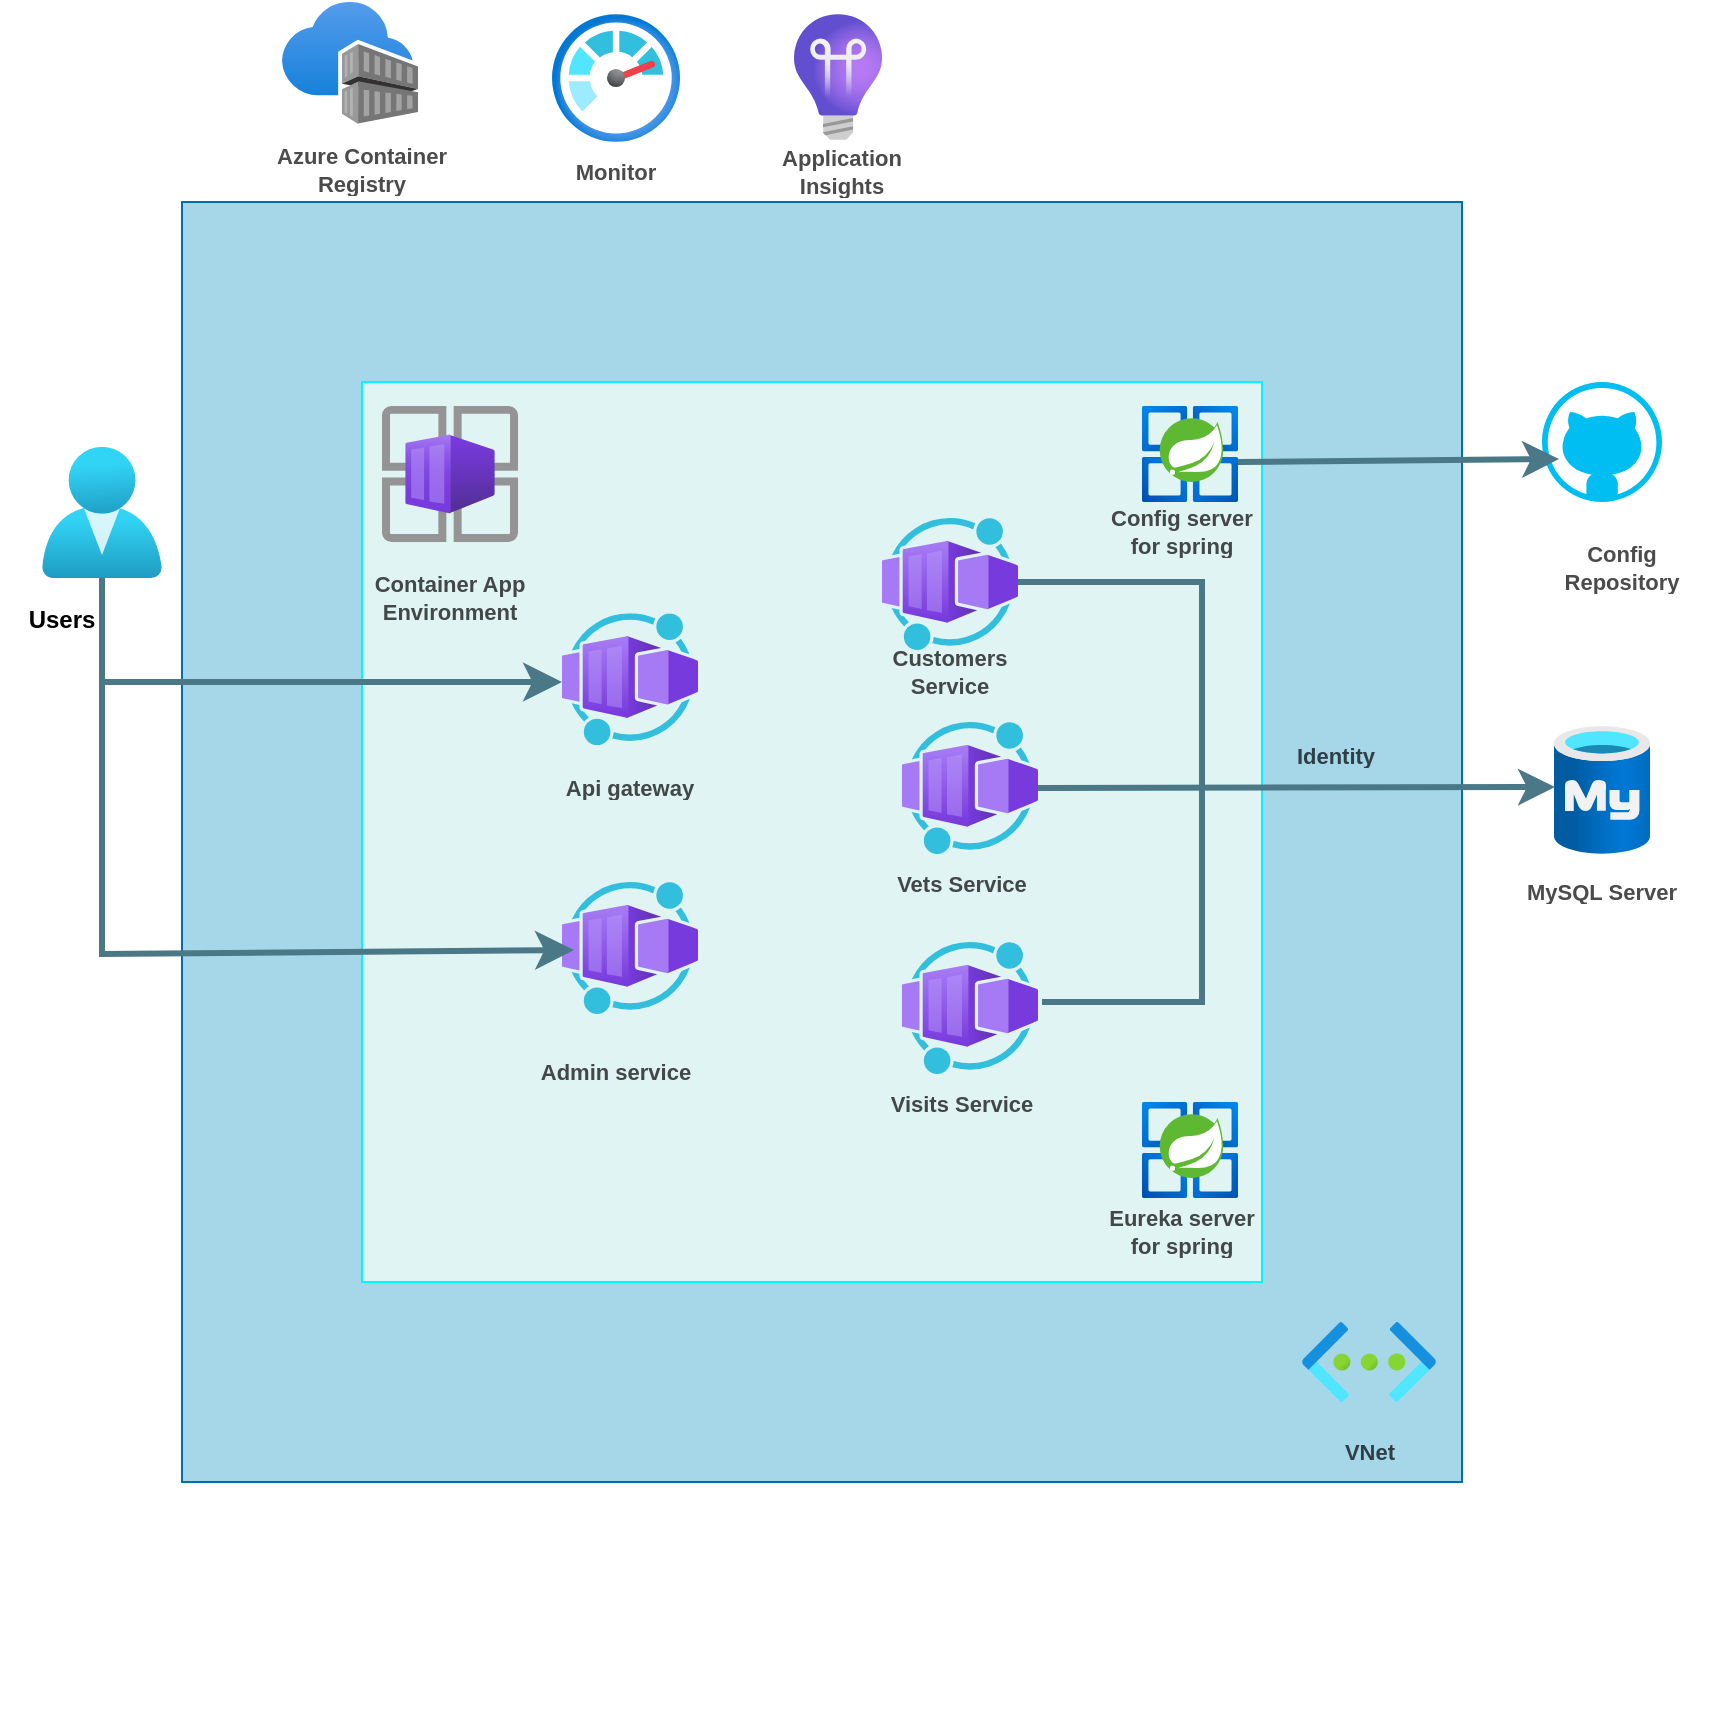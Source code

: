 <mxfile version="24.5.3" type="device">
  <diagram name="Page-1" id="u1nkJ9uYOrJ7bxc7M2nU">
    <mxGraphModel dx="2074" dy="2296" grid="1" gridSize="10" guides="1" tooltips="1" connect="1" arrows="1" fold="1" page="1" pageScale="1" pageWidth="850" pageHeight="1100" math="0" shadow="0">
      <root>
        <mxCell id="0" />
        <mxCell id="1" parent="0" />
        <mxCell id="frRfNmw6XWPK0pzjb5Dw-34" value="" style="whiteSpace=wrap;html=1;aspect=fixed;fillColor=#ffffff;fillStyle=auto;strokeColor=#FFFFFF;gradientColor=#ffffff;" parent="1" vertex="1">
          <mxGeometry x="10" y="-40" width="860" height="860" as="geometry" />
        </mxCell>
        <mxCell id="frRfNmw6XWPK0pzjb5Dw-1" value="&#xa;&lt;span style=&quot;color: rgb(224, 221, 217); font-family: ui-monospace, SFMono-Regular, &amp;quot;SF Mono&amp;quot;, Menlo, Consolas, &amp;quot;Liberation Mono&amp;quot;, monospace; font-size: 14px; font-style: normal; font-variant-ligatures: normal; font-variant-caps: normal; font-weight: 600; letter-spacing: normal; orphans: 2; text-align: start; text-indent: 0px; text-transform: none; widows: 2; word-spacing: 0px; -webkit-text-stroke-width: 0px; white-space: pre-wrap; background-color: rgb(24, 26, 27); text-decoration-thickness: initial; text-decoration-style: initial; text-decoration-color: initial; display: inline !important; float: none;&quot;&gt;FFFFFF&lt;/span&gt;&#xa;&#xa;" style="whiteSpace=wrap;html=1;aspect=fixed;fillColor=#a5d7e9;fontColor=#ffffff;strokeColor=#006EAF;direction=south;" parent="1" vertex="1">
          <mxGeometry x="100" y="60" width="640" height="640" as="geometry" />
        </mxCell>
        <mxCell id="frRfNmw6XWPK0pzjb5Dw-2" value="" style="whiteSpace=wrap;html=1;aspect=fixed;fillColor=#E0F4F3;strokeColor=#00F7FF;" parent="1" vertex="1">
          <mxGeometry x="190" y="150" width="450" height="450" as="geometry" />
        </mxCell>
        <mxCell id="frRfNmw6XWPK0pzjb5Dw-3" value="" style="image;aspect=fixed;html=1;points=[];align=center;fontSize=12;image=img/lib/azure2/other/Container_App_Environments.svg;" parent="1" vertex="1">
          <mxGeometry x="200" y="162" width="68" height="68" as="geometry" />
        </mxCell>
        <mxCell id="frRfNmw6XWPK0pzjb5Dw-4" value="" style="image;aspect=fixed;html=1;points=[];align=center;fontSize=12;image=img/lib/azure2/other/Worker_Container_App.svg;" parent="1" vertex="1">
          <mxGeometry x="290" y="265.63" width="68" height="66" as="geometry" />
        </mxCell>
        <mxCell id="frRfNmw6XWPK0pzjb5Dw-5" value="" style="image;aspect=fixed;html=1;points=[];align=center;fontSize=12;image=img/lib/azure2/other/Worker_Container_App.svg;" parent="1" vertex="1">
          <mxGeometry x="460" y="430" width="68" height="66" as="geometry" />
        </mxCell>
        <mxCell id="frRfNmw6XWPK0pzjb5Dw-6" value="" style="image;aspect=fixed;html=1;points=[];align=center;fontSize=12;image=img/lib/azure2/other/Worker_Container_App.svg;" parent="1" vertex="1">
          <mxGeometry x="450" y="218" width="68" height="66" as="geometry" />
        </mxCell>
        <mxCell id="frRfNmw6XWPK0pzjb5Dw-7" value="" style="image;aspect=fixed;html=1;points=[];align=center;fontSize=12;image=img/lib/azure2/other/Worker_Container_App.svg;" parent="1" vertex="1">
          <mxGeometry x="460" y="320" width="68" height="66" as="geometry" />
        </mxCell>
        <mxCell id="frRfNmw6XWPK0pzjb5Dw-8" value="" style="image;aspect=fixed;html=1;points=[];align=center;fontSize=12;image=img/lib/azure2/other/Worker_Container_App.svg;" parent="1" vertex="1">
          <mxGeometry x="290" y="400" width="68" height="66" as="geometry" />
        </mxCell>
        <mxCell id="frRfNmw6XWPK0pzjb5Dw-9" value="" style="image;aspect=fixed;html=1;points=[];align=center;fontSize=12;image=img/lib/azure2/identity/Users.svg;" parent="1" vertex="1">
          <mxGeometry x="30" y="182.37" width="60" height="65.63" as="geometry" />
        </mxCell>
        <mxCell id="frRfNmw6XWPK0pzjb5Dw-13" value="" style="verticalLabelPosition=bottom;html=1;verticalAlign=top;align=center;strokeColor=none;fillColor=#00BEF2;shape=mxgraph.azure.github_code;pointerEvents=1;" parent="1" vertex="1">
          <mxGeometry x="780" y="150" width="60" height="60" as="geometry" />
        </mxCell>
        <mxCell id="frRfNmw6XWPK0pzjb5Dw-19" value="" style="image;aspect=fixed;html=1;points=[];align=center;fontSize=12;image=img/lib/azure2/compute/Azure_Spring_Cloud.svg;" parent="1" vertex="1">
          <mxGeometry x="580" y="162" width="48" height="48" as="geometry" />
        </mxCell>
        <mxCell id="frRfNmw6XWPK0pzjb5Dw-20" value="" style="image;aspect=fixed;html=1;points=[];align=center;fontSize=12;image=img/lib/azure2/compute/Azure_Spring_Cloud.svg;" parent="1" vertex="1">
          <mxGeometry x="580" y="510" width="48" height="48" as="geometry" />
        </mxCell>
        <mxCell id="frRfNmw6XWPK0pzjb5Dw-21" value="" style="image;aspect=fixed;html=1;points=[];align=center;fontSize=12;image=img/lib/azure2/networking/Virtual_Networks.svg;" parent="1" vertex="1">
          <mxGeometry x="660" y="620" width="67" height="40" as="geometry" />
        </mxCell>
        <mxCell id="frRfNmw6XWPK0pzjb5Dw-22" value="" style="image;aspect=fixed;html=1;points=[];align=center;fontSize=12;image=img/lib/azure2/databases/Azure_Database_MySQL_Server.svg;" parent="1" vertex="1">
          <mxGeometry x="786" y="322" width="48" height="64" as="geometry" />
        </mxCell>
        <mxCell id="frRfNmw6XWPK0pzjb5Dw-28" value="" style="endArrow=classic;html=1;rounded=0;entryX=0.01;entryY=0.477;entryDx=0;entryDy=0;entryPerimeter=0;strokeWidth=3;endSize=9;strokeColor=#4a7887;" parent="1" source="frRfNmw6XWPK0pzjb5Dw-7" target="frRfNmw6XWPK0pzjb5Dw-22" edge="1">
          <mxGeometry width="50" height="50" relative="1" as="geometry">
            <mxPoint x="862.496" y="354.754" as="sourcePoint" />
            <mxPoint x="550" y="351.25" as="targetPoint" />
          </mxGeometry>
        </mxCell>
        <mxCell id="frRfNmw6XWPK0pzjb5Dw-30" value="" style="endArrow=none;html=1;rounded=0;strokeWidth=3;endSize=9;strokeColor=#4a7887;" parent="1" edge="1">
          <mxGeometry width="50" height="50" relative="1" as="geometry">
            <mxPoint x="518" y="250" as="sourcePoint" />
            <mxPoint x="530" y="460" as="targetPoint" />
            <Array as="points">
              <mxPoint x="610" y="250" />
              <mxPoint x="610" y="460" />
              <mxPoint x="530" y="460" />
            </Array>
          </mxGeometry>
        </mxCell>
        <mxCell id="frRfNmw6XWPK0pzjb5Dw-31" value="" style="endArrow=classic;html=1;rounded=0;entryX=0.142;entryY=0.642;entryDx=0;entryDy=0;entryPerimeter=0;strokeWidth=3;endSize=9;strokeColor=#4a7887;" parent="1" target="frRfNmw6XWPK0pzjb5Dw-13" edge="1">
          <mxGeometry width="50" height="50" relative="1" as="geometry">
            <mxPoint x="628" y="190" as="sourcePoint" />
            <mxPoint x="678" y="140" as="targetPoint" />
          </mxGeometry>
        </mxCell>
        <mxCell id="frRfNmw6XWPK0pzjb5Dw-10" style="edgeStyle=orthogonalEdgeStyle;rounded=0;orthogonalLoop=1;jettySize=auto;html=1;strokeColor=#4a7887;endSize=10;strokeWidth=3;" parent="1" source="frRfNmw6XWPK0pzjb5Dw-9" edge="1">
          <mxGeometry relative="1" as="geometry">
            <mxPoint x="290" y="300" as="targetPoint" />
            <Array as="points">
              <mxPoint x="60" y="300" />
            </Array>
          </mxGeometry>
        </mxCell>
        <mxCell id="frRfNmw6XWPK0pzjb5Dw-36" value="" style="endArrow=classic;html=1;rounded=0;strokeWidth=3;endSize=10;strokeColor=#4a7887;entryX=0.088;entryY=0.515;entryDx=0;entryDy=0;entryPerimeter=0;" parent="1" target="frRfNmw6XWPK0pzjb5Dw-8" edge="1">
          <mxGeometry width="50" height="50" relative="1" as="geometry">
            <mxPoint x="60" y="300" as="sourcePoint" />
            <mxPoint x="280" y="436" as="targetPoint" />
            <Array as="points">
              <mxPoint x="60" y="436" />
            </Array>
          </mxGeometry>
        </mxCell>
        <mxCell id="qmUi4MIc0_ioXcH1dGm4-1" value="Container App Environment" style="text;html=1;align=center;verticalAlign=middle;whiteSpace=wrap;rounded=0;strokeWidth=1;fontStyle=1;fontSize=11;textOpacity=70;" vertex="1" parent="1">
          <mxGeometry x="194" y="236" width="80" height="44" as="geometry" />
        </mxCell>
        <mxCell id="qmUi4MIc0_ioXcH1dGm4-2" value="VNet" style="text;html=1;align=center;verticalAlign=middle;whiteSpace=wrap;rounded=0;strokeWidth=1;fontStyle=1;fontSize=11;textOpacity=70;" vertex="1" parent="1">
          <mxGeometry x="653.5" y="670" width="80" height="30" as="geometry" />
        </mxCell>
        <mxCell id="qmUi4MIc0_ioXcH1dGm4-3" value="&lt;b&gt;Users&lt;/b&gt;" style="text;html=1;align=center;verticalAlign=middle;whiteSpace=wrap;rounded=0;" vertex="1" parent="1">
          <mxGeometry x="10" y="254" width="60" height="30" as="geometry" />
        </mxCell>
        <mxCell id="qmUi4MIc0_ioXcH1dGm4-4" value="MySQL Server" style="text;html=1;align=center;verticalAlign=middle;whiteSpace=wrap;rounded=0;strokeWidth=1;fontStyle=1;fontSize=11;textOpacity=70;" vertex="1" parent="1">
          <mxGeometry x="770" y="390" width="80" height="30" as="geometry" />
        </mxCell>
        <mxCell id="qmUi4MIc0_ioXcH1dGm4-5" value="Config Repository" style="text;html=1;align=center;verticalAlign=middle;whiteSpace=wrap;rounded=0;strokeWidth=1;fontStyle=1;fontSize=11;textOpacity=70;" vertex="1" parent="1">
          <mxGeometry x="780" y="228" width="80" height="30" as="geometry" />
        </mxCell>
        <mxCell id="qmUi4MIc0_ioXcH1dGm4-6" value="Api gateway" style="text;html=1;align=center;verticalAlign=middle;whiteSpace=wrap;rounded=0;strokeWidth=1;fontStyle=1;fontSize=11;textOpacity=70;" vertex="1" parent="1">
          <mxGeometry x="284" y="338" width="80" height="30" as="geometry" />
        </mxCell>
        <mxCell id="qmUi4MIc0_ioXcH1dGm4-7" value="Admin service" style="text;html=1;align=center;verticalAlign=middle;whiteSpace=wrap;rounded=0;strokeWidth=1;fontStyle=1;fontSize=11;textOpacity=70;" vertex="1" parent="1">
          <mxGeometry x="274" y="480" width="86" height="30" as="geometry" />
        </mxCell>
        <mxCell id="qmUi4MIc0_ioXcH1dGm4-8" value="Customers Service" style="text;html=1;align=center;verticalAlign=middle;whiteSpace=wrap;rounded=0;strokeWidth=1;fontStyle=1;fontSize=11;textOpacity=70;" vertex="1" parent="1">
          <mxGeometry x="444" y="280" width="80" height="30" as="geometry" />
        </mxCell>
        <mxCell id="qmUi4MIc0_ioXcH1dGm4-9" value="Vets Service" style="text;html=1;align=center;verticalAlign=middle;whiteSpace=wrap;rounded=0;strokeWidth=1;fontStyle=1;fontSize=11;textOpacity=70;" vertex="1" parent="1">
          <mxGeometry x="450" y="386" width="80" height="30" as="geometry" />
        </mxCell>
        <mxCell id="qmUi4MIc0_ioXcH1dGm4-10" value="Visits Service" style="text;html=1;align=center;verticalAlign=middle;whiteSpace=wrap;rounded=0;strokeWidth=1;fontStyle=1;fontSize=11;textOpacity=70;" vertex="1" parent="1">
          <mxGeometry x="450" y="496" width="80" height="30" as="geometry" />
        </mxCell>
        <mxCell id="qmUi4MIc0_ioXcH1dGm4-11" value="Config server for spring" style="text;html=1;align=center;verticalAlign=middle;whiteSpace=wrap;rounded=0;strokeWidth=1;fontStyle=1;fontSize=11;textOpacity=70;" vertex="1" parent="1">
          <mxGeometry x="560" y="210" width="80" height="30" as="geometry" />
        </mxCell>
        <mxCell id="qmUi4MIc0_ioXcH1dGm4-12" value="Eureka server for spring" style="text;html=1;align=center;verticalAlign=middle;whiteSpace=wrap;rounded=0;strokeWidth=1;fontStyle=1;fontSize=11;textOpacity=70;" vertex="1" parent="1">
          <mxGeometry x="560" y="560" width="80" height="30" as="geometry" />
        </mxCell>
        <mxCell id="qmUi4MIc0_ioXcH1dGm4-13" value="" style="image;aspect=fixed;html=1;points=[];align=center;fontSize=12;image=img/lib/azure2/containers/Container_Registries.svg;" vertex="1" parent="1">
          <mxGeometry x="150" y="-40" width="68" height="61" as="geometry" />
        </mxCell>
        <mxCell id="qmUi4MIc0_ioXcH1dGm4-14" value="Monitor" style="text;html=1;align=center;verticalAlign=middle;whiteSpace=wrap;rounded=0;strokeWidth=1;fontStyle=1;fontSize=11;textOpacity=70;" vertex="1" parent="1">
          <mxGeometry x="267" y="30" width="100" height="30" as="geometry" />
        </mxCell>
        <mxCell id="qmUi4MIc0_ioXcH1dGm4-16" value="" style="image;aspect=fixed;html=1;points=[];align=center;fontSize=12;image=img/lib/azure2/management_governance/Monitor.svg;" vertex="1" parent="1">
          <mxGeometry x="285" y="-34" width="64" height="64" as="geometry" />
        </mxCell>
        <mxCell id="qmUi4MIc0_ioXcH1dGm4-17" value="" style="image;aspect=fixed;html=1;points=[];align=center;fontSize=12;image=img/lib/azure2/devops/Application_Insights.svg;" vertex="1" parent="1">
          <mxGeometry x="406" y="-34" width="44" height="63" as="geometry" />
        </mxCell>
        <mxCell id="qmUi4MIc0_ioXcH1dGm4-18" value="Azure Container Registry" style="text;html=1;align=center;verticalAlign=middle;whiteSpace=wrap;rounded=0;strokeWidth=1;fontStyle=1;fontSize=11;textOpacity=70;" vertex="1" parent="1">
          <mxGeometry x="140" y="29" width="100" height="30" as="geometry" />
        </mxCell>
        <mxCell id="qmUi4MIc0_ioXcH1dGm4-19" value="Application Insights" style="text;html=1;align=center;verticalAlign=middle;whiteSpace=wrap;rounded=0;strokeWidth=1;fontStyle=1;fontSize=11;textOpacity=70;" vertex="1" parent="1">
          <mxGeometry x="380" y="30" width="100" height="30" as="geometry" />
        </mxCell>
        <mxCell id="qmUi4MIc0_ioXcH1dGm4-20" value="Identity" style="text;html=1;align=center;verticalAlign=middle;whiteSpace=wrap;rounded=0;strokeWidth=1;fontStyle=1;fontSize=11;textOpacity=70;" vertex="1" parent="1">
          <mxGeometry x="627" y="322" width="100" height="30" as="geometry" />
        </mxCell>
      </root>
    </mxGraphModel>
  </diagram>
</mxfile>
